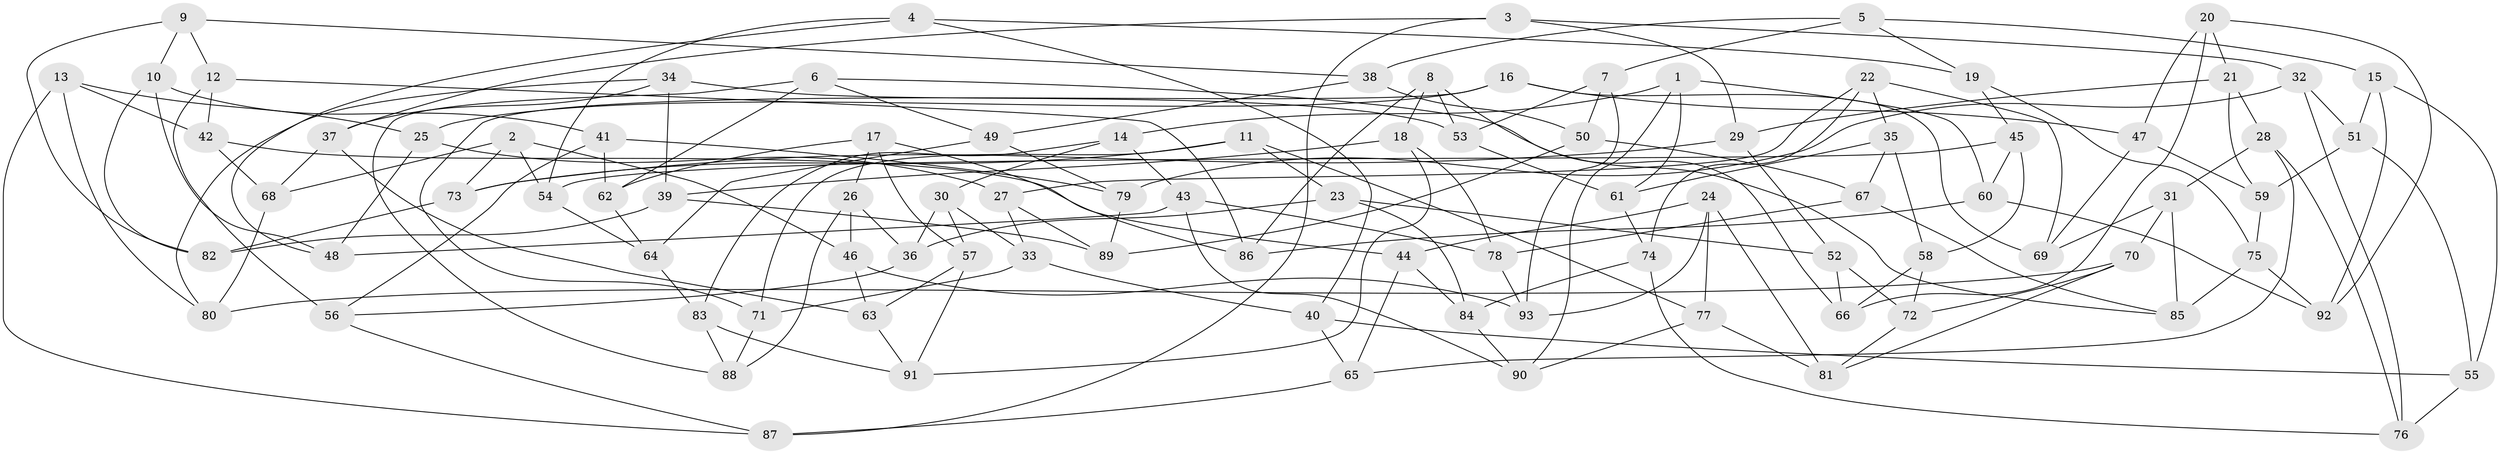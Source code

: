 // Generated by graph-tools (version 1.1) at 2025/27/03/09/25 03:27:00]
// undirected, 93 vertices, 186 edges
graph export_dot {
graph [start="1"]
  node [color=gray90,style=filled];
  1;
  2;
  3;
  4;
  5;
  6;
  7;
  8;
  9;
  10;
  11;
  12;
  13;
  14;
  15;
  16;
  17;
  18;
  19;
  20;
  21;
  22;
  23;
  24;
  25;
  26;
  27;
  28;
  29;
  30;
  31;
  32;
  33;
  34;
  35;
  36;
  37;
  38;
  39;
  40;
  41;
  42;
  43;
  44;
  45;
  46;
  47;
  48;
  49;
  50;
  51;
  52;
  53;
  54;
  55;
  56;
  57;
  58;
  59;
  60;
  61;
  62;
  63;
  64;
  65;
  66;
  67;
  68;
  69;
  70;
  71;
  72;
  73;
  74;
  75;
  76;
  77;
  78;
  79;
  80;
  81;
  82;
  83;
  84;
  85;
  86;
  87;
  88;
  89;
  90;
  91;
  92;
  93;
  1 -- 90;
  1 -- 61;
  1 -- 14;
  1 -- 60;
  2 -- 54;
  2 -- 73;
  2 -- 68;
  2 -- 46;
  3 -- 32;
  3 -- 29;
  3 -- 87;
  3 -- 37;
  4 -- 54;
  4 -- 48;
  4 -- 40;
  4 -- 19;
  5 -- 19;
  5 -- 38;
  5 -- 7;
  5 -- 15;
  6 -- 85;
  6 -- 62;
  6 -- 88;
  6 -- 49;
  7 -- 50;
  7 -- 93;
  7 -- 53;
  8 -- 53;
  8 -- 66;
  8 -- 86;
  8 -- 18;
  9 -- 82;
  9 -- 38;
  9 -- 10;
  9 -- 12;
  10 -- 41;
  10 -- 82;
  10 -- 48;
  11 -- 71;
  11 -- 73;
  11 -- 23;
  11 -- 77;
  12 -- 56;
  12 -- 86;
  12 -- 42;
  13 -- 42;
  13 -- 80;
  13 -- 87;
  13 -- 25;
  14 -- 83;
  14 -- 43;
  14 -- 30;
  15 -- 51;
  15 -- 92;
  15 -- 55;
  16 -- 71;
  16 -- 69;
  16 -- 25;
  16 -- 47;
  17 -- 57;
  17 -- 62;
  17 -- 26;
  17 -- 86;
  18 -- 91;
  18 -- 78;
  18 -- 39;
  19 -- 75;
  19 -- 45;
  20 -- 66;
  20 -- 47;
  20 -- 92;
  20 -- 21;
  21 -- 28;
  21 -- 29;
  21 -- 59;
  22 -- 35;
  22 -- 69;
  22 -- 74;
  22 -- 27;
  23 -- 84;
  23 -- 52;
  23 -- 36;
  24 -- 44;
  24 -- 93;
  24 -- 77;
  24 -- 81;
  25 -- 27;
  25 -- 48;
  26 -- 88;
  26 -- 36;
  26 -- 46;
  27 -- 33;
  27 -- 89;
  28 -- 31;
  28 -- 65;
  28 -- 76;
  29 -- 73;
  29 -- 52;
  30 -- 33;
  30 -- 57;
  30 -- 36;
  31 -- 69;
  31 -- 70;
  31 -- 85;
  32 -- 76;
  32 -- 79;
  32 -- 51;
  33 -- 71;
  33 -- 40;
  34 -- 80;
  34 -- 53;
  34 -- 39;
  34 -- 37;
  35 -- 58;
  35 -- 67;
  35 -- 61;
  36 -- 56;
  37 -- 63;
  37 -- 68;
  38 -- 49;
  38 -- 50;
  39 -- 89;
  39 -- 82;
  40 -- 65;
  40 -- 55;
  41 -- 56;
  41 -- 79;
  41 -- 62;
  42 -- 68;
  42 -- 44;
  43 -- 48;
  43 -- 78;
  43 -- 90;
  44 -- 84;
  44 -- 65;
  45 -- 54;
  45 -- 58;
  45 -- 60;
  46 -- 63;
  46 -- 93;
  47 -- 69;
  47 -- 59;
  49 -- 64;
  49 -- 79;
  50 -- 67;
  50 -- 89;
  51 -- 59;
  51 -- 55;
  52 -- 66;
  52 -- 72;
  53 -- 61;
  54 -- 64;
  55 -- 76;
  56 -- 87;
  57 -- 63;
  57 -- 91;
  58 -- 66;
  58 -- 72;
  59 -- 75;
  60 -- 86;
  60 -- 92;
  61 -- 74;
  62 -- 64;
  63 -- 91;
  64 -- 83;
  65 -- 87;
  67 -- 78;
  67 -- 85;
  68 -- 80;
  70 -- 81;
  70 -- 80;
  70 -- 72;
  71 -- 88;
  72 -- 81;
  73 -- 82;
  74 -- 84;
  74 -- 76;
  75 -- 92;
  75 -- 85;
  77 -- 90;
  77 -- 81;
  78 -- 93;
  79 -- 89;
  83 -- 91;
  83 -- 88;
  84 -- 90;
}

